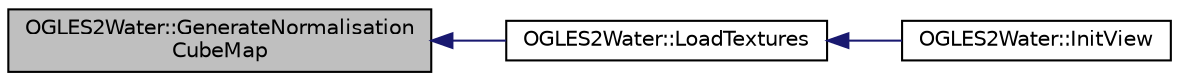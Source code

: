 digraph "OGLES2Water::GenerateNormalisationCubeMap"
{
  edge [fontname="Helvetica",fontsize="10",labelfontname="Helvetica",labelfontsize="10"];
  node [fontname="Helvetica",fontsize="10",shape=record];
  rankdir="LR";
  Node1 [label="OGLES2Water::GenerateNormalisation\lCubeMap",height=0.2,width=0.4,color="black", fillcolor="grey75", style="filled", fontcolor="black"];
  Node1 -> Node2 [dir="back",color="midnightblue",fontsize="10",style="solid"];
  Node2 [label="OGLES2Water::LoadTextures",height=0.2,width=0.4,color="black", fillcolor="white", style="filled",URL="$class_o_g_l_e_s2_water.html#a6e62abc754164c41ac62d560cccc10fa"];
  Node2 -> Node3 [dir="back",color="midnightblue",fontsize="10",style="solid"];
  Node3 [label="OGLES2Water::InitView",height=0.2,width=0.4,color="black", fillcolor="white", style="filled",URL="$class_o_g_l_e_s2_water.html#a2da566592e1831ed3d9b4b2d0b400105"];
}
